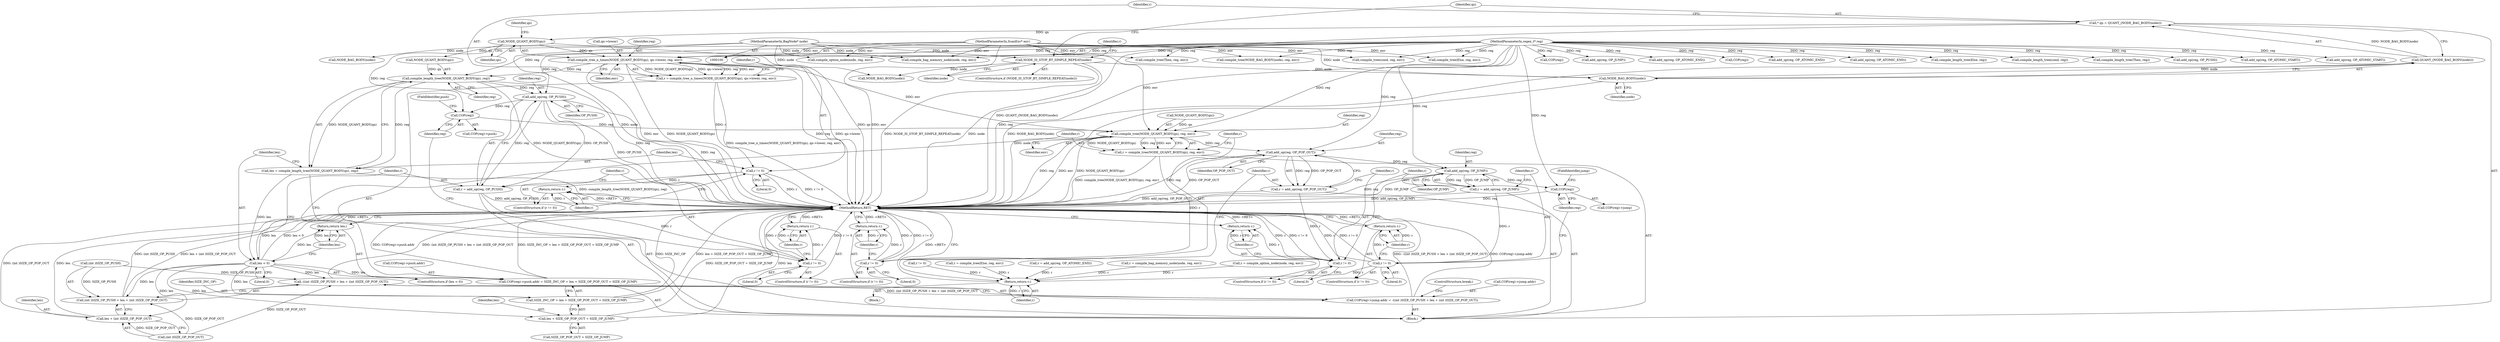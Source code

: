 digraph "0_oniguruma_c509265c5f6ae7264f7b8a8aae1cfa5fc59d108c@pointer" {
"1000141" [label="(Call,compile_tree_n_times(NODE_QUANT_BODY(qn), qn->lower, reg, env))"];
"1000142" [label="(Call,NODE_QUANT_BODY(qn))"];
"1000134" [label="(Call,* qn = QUANT_(NODE_BAG_BODY(node)))"];
"1000136" [label="(Call,QUANT_(NODE_BAG_BODY(node)))"];
"1000137" [label="(Call,NODE_BAG_BODY(node))"];
"1000130" [label="(Call,NODE_IS_STOP_BT_SIMPLE_REPEAT(node))"];
"1000101" [label="(MethodParameterIn,BagNode* node)"];
"1000102" [label="(MethodParameterIn,regex_t* reg)"];
"1000103" [label="(MethodParameterIn,ScanEnv* env)"];
"1000139" [label="(Call,r = compile_tree_n_times(NODE_QUANT_BODY(qn), qn->lower, reg, env))"];
"1000150" [label="(Call,r != 0)"];
"1000153" [label="(Return,return r;)"];
"1000157" [label="(Call,compile_length_tree(NODE_QUANT_BODY(qn), reg))"];
"1000155" [label="(Call,len = compile_length_tree(NODE_QUANT_BODY(qn), reg))"];
"1000162" [label="(Call,len < 0)"];
"1000165" [label="(Return,return len;)"];
"1000178" [label="(Call,COP(reg)->push.addr = SIZE_INC_OP + len + SIZE_OP_POP_OUT + SIZE_OP_JUMP)"];
"1000185" [label="(Call,SIZE_INC_OP + len + SIZE_OP_POP_OUT + SIZE_OP_JUMP)"];
"1000187" [label="(Call,len + SIZE_OP_POP_OUT + SIZE_OP_JUMP)"];
"1000234" [label="(Call,-((int )SIZE_OP_PUSH + len + (int )SIZE_OP_POP_OUT))"];
"1000227" [label="(Call,COP(reg)->jump.addr = -((int )SIZE_OP_PUSH + len + (int )SIZE_OP_POP_OUT))"];
"1000235" [label="(Call,(int )SIZE_OP_PUSH + len + (int )SIZE_OP_POP_OUT)"];
"1000239" [label="(Call,len + (int )SIZE_OP_POP_OUT)"];
"1000169" [label="(Call,add_op(reg, OP_PUSH))"];
"1000167" [label="(Call,r = add_op(reg, OP_PUSH))"];
"1000173" [label="(Call,r != 0)"];
"1000176" [label="(Return,return r;)"];
"1000181" [label="(Call,COP(reg))"];
"1000194" [label="(Call,compile_tree(NODE_QUANT_BODY(qn), reg, env))"];
"1000192" [label="(Call,r = compile_tree(NODE_QUANT_BODY(qn), reg, env))"];
"1000200" [label="(Call,r != 0)"];
"1000203" [label="(Return,return r;)"];
"1000207" [label="(Call,add_op(reg, OP_POP_OUT))"];
"1000205" [label="(Call,r = add_op(reg, OP_POP_OUT))"];
"1000211" [label="(Call,r != 0)"];
"1000214" [label="(Return,return r;)"];
"1000218" [label="(Call,add_op(reg, OP_JUMP))"];
"1000216" [label="(Call,r = add_op(reg, OP_JUMP))"];
"1000222" [label="(Call,r != 0)"];
"1000225" [label="(Return,return r;)"];
"1000477" [label="(Return,return r;)"];
"1000230" [label="(Call,COP(reg))"];
"1000183" [label="(FieldIdentifier,push)"];
"1000192" [label="(Call,r = compile_tree(NODE_QUANT_BODY(qn), reg, env))"];
"1000174" [label="(Identifier,r)"];
"1000172" [label="(ControlStructure,if (r != 0))"];
"1000187" [label="(Call,len + SIZE_OP_POP_OUT + SIZE_OP_JUMP)"];
"1000194" [label="(Call,compile_tree(NODE_QUANT_BODY(qn), reg, env))"];
"1000175" [label="(Literal,0)"];
"1000178" [label="(Call,COP(reg)->push.addr = SIZE_INC_OP + len + SIZE_OP_POP_OUT + SIZE_OP_JUMP)"];
"1000123" [label="(Call,compile_option_node(node, reg, env))"];
"1000144" [label="(Call,qn->lower)"];
"1000156" [label="(Identifier,len)"];
"1000216" [label="(Call,r = add_op(reg, OP_JUMP))"];
"1000151" [label="(Identifier,r)"];
"1000165" [label="(Return,return len;)"];
"1000213" [label="(Literal,0)"];
"1000259" [label="(Call,compile_tree(NODE_BAG_BODY(node), reg, env))"];
"1000208" [label="(Identifier,reg)"];
"1000202" [label="(Literal,0)"];
"1000168" [label="(Identifier,r)"];
"1000239" [label="(Call,len + (int )SIZE_OP_POP_OUT)"];
"1000247" [label="(Identifier,r)"];
"1000224" [label="(Literal,0)"];
"1000161" [label="(ControlStructure,if (len < 0))"];
"1000186" [label="(Identifier,SIZE_INC_OP)"];
"1000217" [label="(Identifier,r)"];
"1000148" [label="(Identifier,env)"];
"1000139" [label="(Call,r = compile_tree_n_times(NODE_QUANT_BODY(qn), qn->lower, reg, env))"];
"1000176" [label="(Return,return r;)"];
"1000145" [label="(Identifier,qn)"];
"1000367" [label="(Call,COP(reg))"];
"1000220" [label="(Identifier,OP_JUMP)"];
"1000101" [label="(MethodParameterIn,BagNode* node)"];
"1000158" [label="(Call,NODE_QUANT_BODY(qn))"];
"1000434" [label="(Call,add_op(reg, OP_JUMP))"];
"1000199" [label="(ControlStructure,if (r != 0))"];
"1000212" [label="(Identifier,r)"];
"1000200" [label="(Call,r != 0)"];
"1000388" [label="(Call,add_op(reg, OP_ATOMIC_END))"];
"1000477" [label="(Return,return r;)"];
"1000197" [label="(Identifier,reg)"];
"1000472" [label="(Call,compile_tree(Else, reg, env))"];
"1000240" [label="(Identifier,len)"];
"1000143" [label="(Identifier,qn)"];
"1000285" [label="(Call,NODE_BAG_BODY(node))"];
"1000235" [label="(Call,(int )SIZE_OP_PUSH + len + (int )SIZE_OP_POP_OUT)"];
"1000478" [label="(Identifier,r)"];
"1000171" [label="(Identifier,OP_PUSH)"];
"1000162" [label="(Call,len < 0)"];
"1000231" [label="(Identifier,reg)"];
"1000104" [label="(Block,)"];
"1000140" [label="(Identifier,r)"];
"1000446" [label="(Call,COP(reg))"];
"1000137" [label="(Call,NODE_BAG_BODY(node))"];
"1000223" [label="(Identifier,r)"];
"1000230" [label="(Call,COP(reg))"];
"1000206" [label="(Identifier,r)"];
"1000229" [label="(Call,COP(reg)->jump)"];
"1000103" [label="(MethodParameterIn,ScanEnv* env)"];
"1000166" [label="(Identifier,len)"];
"1000272" [label="(Call,add_op(reg, OP_ATOMIC_END))"];
"1000470" [label="(Call,r = compile_tree(Else, reg, env))"];
"1000479" [label="(MethodReturn,RET)"];
"1000457" [label="(Call,add_op(reg, OP_ATOMIC_END))"];
"1000275" [label="(ControlStructure,break;)"];
"1000215" [label="(Identifier,r)"];
"1000218" [label="(Call,add_op(reg, OP_JUMP))"];
"1000210" [label="(ControlStructure,if (r != 0))"];
"1000221" [label="(ControlStructure,if (r != 0))"];
"1000169" [label="(Call,add_op(reg, OP_PUSH))"];
"1000185" [label="(Call,SIZE_INC_OP + len + SIZE_OP_POP_OUT + SIZE_OP_JUMP)"];
"1000419" [label="(Call,compile_length_tree(Else, reg))"];
"1000205" [label="(Call,r = add_op(reg, OP_POP_OUT))"];
"1000193" [label="(Identifier,r)"];
"1000147" [label="(Identifier,reg)"];
"1000177" [label="(Identifier,r)"];
"1000182" [label="(Identifier,reg)"];
"1000219" [label="(Identifier,reg)"];
"1000222" [label="(Call,r != 0)"];
"1000138" [label="(Identifier,node)"];
"1000141" [label="(Call,compile_tree_n_times(NODE_QUANT_BODY(qn), qn->lower, reg, env))"];
"1000149" [label="(ControlStructure,if (r != 0))"];
"1000155" [label="(Call,len = compile_length_tree(NODE_QUANT_BODY(qn), reg))"];
"1000130" [label="(Call,NODE_IS_STOP_BT_SIMPLE_REPEAT(node))"];
"1000195" [label="(Call,NODE_QUANT_BODY(qn))"];
"1000241" [label="(Call,(int )SIZE_OP_POP_OUT)"];
"1000102" [label="(MethodParameterIn,regex_t* reg)"];
"1000316" [label="(Call,compile_length_tree(cond, reg))"];
"1000135" [label="(Identifier,qn)"];
"1000201" [label="(Identifier,r)"];
"1000403" [label="(Call,compile_tree(Then, reg, env))"];
"1000170" [label="(Identifier,reg)"];
"1000331" [label="(Call,compile_length_tree(Then, reg))"];
"1000157" [label="(Call,compile_length_tree(NODE_QUANT_BODY(qn), reg))"];
"1000376" [label="(Call,compile_tree(cond, reg, env))"];
"1000232" [label="(FieldIdentifier,jump)"];
"1000270" [label="(Call,r = add_op(reg, OP_ATOMIC_END))"];
"1000132" [label="(Block,)"];
"1000131" [label="(Identifier,node)"];
"1000236" [label="(Call,(int )SIZE_OP_PUSH)"];
"1000154" [label="(Identifier,r)"];
"1000225" [label="(Return,return r;)"];
"1000198" [label="(Identifier,env)"];
"1000209" [label="(Identifier,OP_POP_OUT)"];
"1000163" [label="(Identifier,len)"];
"1000113" [label="(Call,r = compile_bag_memory_node(node, reg, env))"];
"1000115" [label="(Call,compile_bag_memory_node(node, reg, env))"];
"1000227" [label="(Call,COP(reg)->jump.addr = -((int )SIZE_OP_PUSH + len + (int )SIZE_OP_POP_OUT))"];
"1000355" [label="(Call,add_op(reg, OP_PUSH))"];
"1000211" [label="(Call,r != 0)"];
"1000234" [label="(Call,-((int )SIZE_OP_PUSH + len + (int )SIZE_OP_POP_OUT))"];
"1000150" [label="(Call,r != 0)"];
"1000179" [label="(Call,COP(reg)->push.addr)"];
"1000142" [label="(Call,NODE_QUANT_BODY(qn))"];
"1000226" [label="(Identifier,r)"];
"1000181" [label="(Call,COP(reg))"];
"1000214" [label="(Return,return r;)"];
"1000188" [label="(Identifier,len)"];
"1000134" [label="(Call,* qn = QUANT_(NODE_BAG_BODY(node)))"];
"1000121" [label="(Call,r = compile_option_node(node, reg, env))"];
"1000189" [label="(Call,SIZE_OP_POP_OUT + SIZE_OP_JUMP)"];
"1000152" [label="(Literal,0)"];
"1000153" [label="(Return,return r;)"];
"1000173" [label="(Call,r != 0)"];
"1000136" [label="(Call,QUANT_(NODE_BAG_BODY(node)))"];
"1000164" [label="(Literal,0)"];
"1000260" [label="(Call,NODE_BAG_BODY(node))"];
"1000129" [label="(ControlStructure,if (NODE_IS_STOP_BT_SIMPLE_REPEAT(node)))"];
"1000305" [label="(Call,add_op(reg, OP_ATOMIC_START))"];
"1000180" [label="(Call,COP(reg)->push)"];
"1000248" [label="(Call,add_op(reg, OP_ATOMIC_START))"];
"1000207" [label="(Call,add_op(reg, OP_POP_OUT))"];
"1000461" [label="(Call,r != 0)"];
"1000203" [label="(Return,return r;)"];
"1000204" [label="(Identifier,r)"];
"1000160" [label="(Identifier,reg)"];
"1000167" [label="(Call,r = add_op(reg, OP_PUSH))"];
"1000228" [label="(Call,COP(reg)->jump.addr)"];
"1000141" -> "1000139"  [label="AST: "];
"1000141" -> "1000148"  [label="CFG: "];
"1000142" -> "1000141"  [label="AST: "];
"1000144" -> "1000141"  [label="AST: "];
"1000147" -> "1000141"  [label="AST: "];
"1000148" -> "1000141"  [label="AST: "];
"1000139" -> "1000141"  [label="CFG: "];
"1000141" -> "1000479"  [label="DDG: NODE_QUANT_BODY(qn)"];
"1000141" -> "1000479"  [label="DDG: qn->lower"];
"1000141" -> "1000479"  [label="DDG: env"];
"1000141" -> "1000479"  [label="DDG: reg"];
"1000141" -> "1000139"  [label="DDG: NODE_QUANT_BODY(qn)"];
"1000141" -> "1000139"  [label="DDG: qn->lower"];
"1000141" -> "1000139"  [label="DDG: reg"];
"1000141" -> "1000139"  [label="DDG: env"];
"1000142" -> "1000141"  [label="DDG: qn"];
"1000102" -> "1000141"  [label="DDG: reg"];
"1000103" -> "1000141"  [label="DDG: env"];
"1000141" -> "1000157"  [label="DDG: reg"];
"1000141" -> "1000194"  [label="DDG: env"];
"1000142" -> "1000143"  [label="CFG: "];
"1000143" -> "1000142"  [label="AST: "];
"1000145" -> "1000142"  [label="CFG: "];
"1000142" -> "1000479"  [label="DDG: qn"];
"1000134" -> "1000142"  [label="DDG: qn"];
"1000142" -> "1000158"  [label="DDG: qn"];
"1000134" -> "1000132"  [label="AST: "];
"1000134" -> "1000136"  [label="CFG: "];
"1000135" -> "1000134"  [label="AST: "];
"1000136" -> "1000134"  [label="AST: "];
"1000140" -> "1000134"  [label="CFG: "];
"1000134" -> "1000479"  [label="DDG: QUANT_(NODE_BAG_BODY(node))"];
"1000136" -> "1000134"  [label="DDG: NODE_BAG_BODY(node)"];
"1000136" -> "1000137"  [label="CFG: "];
"1000137" -> "1000136"  [label="AST: "];
"1000136" -> "1000479"  [label="DDG: NODE_BAG_BODY(node)"];
"1000137" -> "1000136"  [label="DDG: node"];
"1000137" -> "1000138"  [label="CFG: "];
"1000138" -> "1000137"  [label="AST: "];
"1000137" -> "1000479"  [label="DDG: node"];
"1000130" -> "1000137"  [label="DDG: node"];
"1000101" -> "1000137"  [label="DDG: node"];
"1000130" -> "1000129"  [label="AST: "];
"1000130" -> "1000131"  [label="CFG: "];
"1000131" -> "1000130"  [label="AST: "];
"1000135" -> "1000130"  [label="CFG: "];
"1000247" -> "1000130"  [label="CFG: "];
"1000130" -> "1000479"  [label="DDG: NODE_IS_STOP_BT_SIMPLE_REPEAT(node)"];
"1000130" -> "1000479"  [label="DDG: node"];
"1000101" -> "1000130"  [label="DDG: node"];
"1000130" -> "1000260"  [label="DDG: node"];
"1000101" -> "1000100"  [label="AST: "];
"1000101" -> "1000479"  [label="DDG: node"];
"1000101" -> "1000115"  [label="DDG: node"];
"1000101" -> "1000123"  [label="DDG: node"];
"1000101" -> "1000260"  [label="DDG: node"];
"1000101" -> "1000285"  [label="DDG: node"];
"1000102" -> "1000100"  [label="AST: "];
"1000102" -> "1000479"  [label="DDG: reg"];
"1000102" -> "1000115"  [label="DDG: reg"];
"1000102" -> "1000123"  [label="DDG: reg"];
"1000102" -> "1000157"  [label="DDG: reg"];
"1000102" -> "1000169"  [label="DDG: reg"];
"1000102" -> "1000181"  [label="DDG: reg"];
"1000102" -> "1000194"  [label="DDG: reg"];
"1000102" -> "1000207"  [label="DDG: reg"];
"1000102" -> "1000218"  [label="DDG: reg"];
"1000102" -> "1000230"  [label="DDG: reg"];
"1000102" -> "1000248"  [label="DDG: reg"];
"1000102" -> "1000259"  [label="DDG: reg"];
"1000102" -> "1000272"  [label="DDG: reg"];
"1000102" -> "1000305"  [label="DDG: reg"];
"1000102" -> "1000316"  [label="DDG: reg"];
"1000102" -> "1000331"  [label="DDG: reg"];
"1000102" -> "1000355"  [label="DDG: reg"];
"1000102" -> "1000367"  [label="DDG: reg"];
"1000102" -> "1000376"  [label="DDG: reg"];
"1000102" -> "1000388"  [label="DDG: reg"];
"1000102" -> "1000403"  [label="DDG: reg"];
"1000102" -> "1000419"  [label="DDG: reg"];
"1000102" -> "1000434"  [label="DDG: reg"];
"1000102" -> "1000446"  [label="DDG: reg"];
"1000102" -> "1000457"  [label="DDG: reg"];
"1000102" -> "1000472"  [label="DDG: reg"];
"1000103" -> "1000100"  [label="AST: "];
"1000103" -> "1000479"  [label="DDG: env"];
"1000103" -> "1000115"  [label="DDG: env"];
"1000103" -> "1000123"  [label="DDG: env"];
"1000103" -> "1000194"  [label="DDG: env"];
"1000103" -> "1000259"  [label="DDG: env"];
"1000103" -> "1000376"  [label="DDG: env"];
"1000103" -> "1000403"  [label="DDG: env"];
"1000103" -> "1000472"  [label="DDG: env"];
"1000139" -> "1000132"  [label="AST: "];
"1000140" -> "1000139"  [label="AST: "];
"1000151" -> "1000139"  [label="CFG: "];
"1000139" -> "1000479"  [label="DDG: compile_tree_n_times(NODE_QUANT_BODY(qn), qn->lower, reg, env)"];
"1000139" -> "1000150"  [label="DDG: r"];
"1000150" -> "1000149"  [label="AST: "];
"1000150" -> "1000152"  [label="CFG: "];
"1000151" -> "1000150"  [label="AST: "];
"1000152" -> "1000150"  [label="AST: "];
"1000154" -> "1000150"  [label="CFG: "];
"1000156" -> "1000150"  [label="CFG: "];
"1000150" -> "1000479"  [label="DDG: r"];
"1000150" -> "1000479"  [label="DDG: r != 0"];
"1000150" -> "1000153"  [label="DDG: r"];
"1000153" -> "1000149"  [label="AST: "];
"1000153" -> "1000154"  [label="CFG: "];
"1000154" -> "1000153"  [label="AST: "];
"1000479" -> "1000153"  [label="CFG: "];
"1000153" -> "1000479"  [label="DDG: <RET>"];
"1000154" -> "1000153"  [label="DDG: r"];
"1000157" -> "1000155"  [label="AST: "];
"1000157" -> "1000160"  [label="CFG: "];
"1000158" -> "1000157"  [label="AST: "];
"1000160" -> "1000157"  [label="AST: "];
"1000155" -> "1000157"  [label="CFG: "];
"1000157" -> "1000479"  [label="DDG: reg"];
"1000157" -> "1000479"  [label="DDG: NODE_QUANT_BODY(qn)"];
"1000157" -> "1000155"  [label="DDG: NODE_QUANT_BODY(qn)"];
"1000157" -> "1000155"  [label="DDG: reg"];
"1000158" -> "1000157"  [label="DDG: qn"];
"1000157" -> "1000169"  [label="DDG: reg"];
"1000155" -> "1000132"  [label="AST: "];
"1000156" -> "1000155"  [label="AST: "];
"1000163" -> "1000155"  [label="CFG: "];
"1000155" -> "1000479"  [label="DDG: compile_length_tree(NODE_QUANT_BODY(qn), reg)"];
"1000155" -> "1000162"  [label="DDG: len"];
"1000162" -> "1000161"  [label="AST: "];
"1000162" -> "1000164"  [label="CFG: "];
"1000163" -> "1000162"  [label="AST: "];
"1000164" -> "1000162"  [label="AST: "];
"1000166" -> "1000162"  [label="CFG: "];
"1000168" -> "1000162"  [label="CFG: "];
"1000162" -> "1000479"  [label="DDG: len"];
"1000162" -> "1000479"  [label="DDG: len < 0"];
"1000162" -> "1000165"  [label="DDG: len"];
"1000162" -> "1000178"  [label="DDG: len"];
"1000162" -> "1000185"  [label="DDG: len"];
"1000162" -> "1000187"  [label="DDG: len"];
"1000162" -> "1000234"  [label="DDG: len"];
"1000162" -> "1000235"  [label="DDG: len"];
"1000162" -> "1000239"  [label="DDG: len"];
"1000165" -> "1000161"  [label="AST: "];
"1000165" -> "1000166"  [label="CFG: "];
"1000166" -> "1000165"  [label="AST: "];
"1000479" -> "1000165"  [label="CFG: "];
"1000165" -> "1000479"  [label="DDG: <RET>"];
"1000166" -> "1000165"  [label="DDG: len"];
"1000178" -> "1000132"  [label="AST: "];
"1000178" -> "1000185"  [label="CFG: "];
"1000179" -> "1000178"  [label="AST: "];
"1000185" -> "1000178"  [label="AST: "];
"1000193" -> "1000178"  [label="CFG: "];
"1000178" -> "1000479"  [label="DDG: SIZE_INC_OP + len + SIZE_OP_POP_OUT + SIZE_OP_JUMP"];
"1000178" -> "1000479"  [label="DDG: COP(reg)->push.addr"];
"1000185" -> "1000187"  [label="CFG: "];
"1000186" -> "1000185"  [label="AST: "];
"1000187" -> "1000185"  [label="AST: "];
"1000185" -> "1000479"  [label="DDG: SIZE_INC_OP"];
"1000185" -> "1000479"  [label="DDG: len + SIZE_OP_POP_OUT + SIZE_OP_JUMP"];
"1000187" -> "1000189"  [label="CFG: "];
"1000188" -> "1000187"  [label="AST: "];
"1000189" -> "1000187"  [label="AST: "];
"1000187" -> "1000479"  [label="DDG: len"];
"1000187" -> "1000479"  [label="DDG: SIZE_OP_POP_OUT + SIZE_OP_JUMP"];
"1000234" -> "1000227"  [label="AST: "];
"1000234" -> "1000235"  [label="CFG: "];
"1000235" -> "1000234"  [label="AST: "];
"1000227" -> "1000234"  [label="CFG: "];
"1000234" -> "1000479"  [label="DDG: (int )SIZE_OP_PUSH + len + (int )SIZE_OP_POP_OUT"];
"1000234" -> "1000227"  [label="DDG: (int )SIZE_OP_PUSH + len + (int )SIZE_OP_POP_OUT"];
"1000236" -> "1000234"  [label="DDG: SIZE_OP_PUSH"];
"1000241" -> "1000234"  [label="DDG: SIZE_OP_POP_OUT"];
"1000227" -> "1000132"  [label="AST: "];
"1000228" -> "1000227"  [label="AST: "];
"1000275" -> "1000227"  [label="CFG: "];
"1000227" -> "1000479"  [label="DDG: COP(reg)->jump.addr"];
"1000227" -> "1000479"  [label="DDG: -((int )SIZE_OP_PUSH + len + (int )SIZE_OP_POP_OUT)"];
"1000235" -> "1000239"  [label="CFG: "];
"1000236" -> "1000235"  [label="AST: "];
"1000239" -> "1000235"  [label="AST: "];
"1000235" -> "1000479"  [label="DDG: len + (int )SIZE_OP_POP_OUT"];
"1000235" -> "1000479"  [label="DDG: (int )SIZE_OP_PUSH"];
"1000236" -> "1000235"  [label="DDG: SIZE_OP_PUSH"];
"1000241" -> "1000235"  [label="DDG: SIZE_OP_POP_OUT"];
"1000239" -> "1000241"  [label="CFG: "];
"1000240" -> "1000239"  [label="AST: "];
"1000241" -> "1000239"  [label="AST: "];
"1000239" -> "1000479"  [label="DDG: len"];
"1000239" -> "1000479"  [label="DDG: (int )SIZE_OP_POP_OUT"];
"1000241" -> "1000239"  [label="DDG: SIZE_OP_POP_OUT"];
"1000169" -> "1000167"  [label="AST: "];
"1000169" -> "1000171"  [label="CFG: "];
"1000170" -> "1000169"  [label="AST: "];
"1000171" -> "1000169"  [label="AST: "];
"1000167" -> "1000169"  [label="CFG: "];
"1000169" -> "1000479"  [label="DDG: OP_PUSH"];
"1000169" -> "1000479"  [label="DDG: reg"];
"1000169" -> "1000167"  [label="DDG: reg"];
"1000169" -> "1000167"  [label="DDG: OP_PUSH"];
"1000169" -> "1000181"  [label="DDG: reg"];
"1000167" -> "1000132"  [label="AST: "];
"1000168" -> "1000167"  [label="AST: "];
"1000174" -> "1000167"  [label="CFG: "];
"1000167" -> "1000479"  [label="DDG: add_op(reg, OP_PUSH)"];
"1000167" -> "1000173"  [label="DDG: r"];
"1000173" -> "1000172"  [label="AST: "];
"1000173" -> "1000175"  [label="CFG: "];
"1000174" -> "1000173"  [label="AST: "];
"1000175" -> "1000173"  [label="AST: "];
"1000177" -> "1000173"  [label="CFG: "];
"1000182" -> "1000173"  [label="CFG: "];
"1000173" -> "1000479"  [label="DDG: r != 0"];
"1000173" -> "1000479"  [label="DDG: r"];
"1000173" -> "1000176"  [label="DDG: r"];
"1000176" -> "1000172"  [label="AST: "];
"1000176" -> "1000177"  [label="CFG: "];
"1000177" -> "1000176"  [label="AST: "];
"1000479" -> "1000176"  [label="CFG: "];
"1000176" -> "1000479"  [label="DDG: <RET>"];
"1000177" -> "1000176"  [label="DDG: r"];
"1000181" -> "1000180"  [label="AST: "];
"1000181" -> "1000182"  [label="CFG: "];
"1000182" -> "1000181"  [label="AST: "];
"1000183" -> "1000181"  [label="CFG: "];
"1000181" -> "1000194"  [label="DDG: reg"];
"1000194" -> "1000192"  [label="AST: "];
"1000194" -> "1000198"  [label="CFG: "];
"1000195" -> "1000194"  [label="AST: "];
"1000197" -> "1000194"  [label="AST: "];
"1000198" -> "1000194"  [label="AST: "];
"1000192" -> "1000194"  [label="CFG: "];
"1000194" -> "1000479"  [label="DDG: NODE_QUANT_BODY(qn)"];
"1000194" -> "1000479"  [label="DDG: reg"];
"1000194" -> "1000479"  [label="DDG: env"];
"1000194" -> "1000192"  [label="DDG: NODE_QUANT_BODY(qn)"];
"1000194" -> "1000192"  [label="DDG: reg"];
"1000194" -> "1000192"  [label="DDG: env"];
"1000195" -> "1000194"  [label="DDG: qn"];
"1000194" -> "1000207"  [label="DDG: reg"];
"1000192" -> "1000132"  [label="AST: "];
"1000193" -> "1000192"  [label="AST: "];
"1000201" -> "1000192"  [label="CFG: "];
"1000192" -> "1000479"  [label="DDG: compile_tree(NODE_QUANT_BODY(qn), reg, env)"];
"1000192" -> "1000200"  [label="DDG: r"];
"1000200" -> "1000199"  [label="AST: "];
"1000200" -> "1000202"  [label="CFG: "];
"1000201" -> "1000200"  [label="AST: "];
"1000202" -> "1000200"  [label="AST: "];
"1000204" -> "1000200"  [label="CFG: "];
"1000206" -> "1000200"  [label="CFG: "];
"1000200" -> "1000479"  [label="DDG: r"];
"1000200" -> "1000479"  [label="DDG: r != 0"];
"1000200" -> "1000203"  [label="DDG: r"];
"1000203" -> "1000199"  [label="AST: "];
"1000203" -> "1000204"  [label="CFG: "];
"1000204" -> "1000203"  [label="AST: "];
"1000479" -> "1000203"  [label="CFG: "];
"1000203" -> "1000479"  [label="DDG: <RET>"];
"1000204" -> "1000203"  [label="DDG: r"];
"1000207" -> "1000205"  [label="AST: "];
"1000207" -> "1000209"  [label="CFG: "];
"1000208" -> "1000207"  [label="AST: "];
"1000209" -> "1000207"  [label="AST: "];
"1000205" -> "1000207"  [label="CFG: "];
"1000207" -> "1000479"  [label="DDG: OP_POP_OUT"];
"1000207" -> "1000479"  [label="DDG: reg"];
"1000207" -> "1000205"  [label="DDG: reg"];
"1000207" -> "1000205"  [label="DDG: OP_POP_OUT"];
"1000207" -> "1000218"  [label="DDG: reg"];
"1000205" -> "1000132"  [label="AST: "];
"1000206" -> "1000205"  [label="AST: "];
"1000212" -> "1000205"  [label="CFG: "];
"1000205" -> "1000479"  [label="DDG: add_op(reg, OP_POP_OUT)"];
"1000205" -> "1000211"  [label="DDG: r"];
"1000211" -> "1000210"  [label="AST: "];
"1000211" -> "1000213"  [label="CFG: "];
"1000212" -> "1000211"  [label="AST: "];
"1000213" -> "1000211"  [label="AST: "];
"1000215" -> "1000211"  [label="CFG: "];
"1000217" -> "1000211"  [label="CFG: "];
"1000211" -> "1000479"  [label="DDG: r"];
"1000211" -> "1000479"  [label="DDG: r != 0"];
"1000211" -> "1000214"  [label="DDG: r"];
"1000214" -> "1000210"  [label="AST: "];
"1000214" -> "1000215"  [label="CFG: "];
"1000215" -> "1000214"  [label="AST: "];
"1000479" -> "1000214"  [label="CFG: "];
"1000214" -> "1000479"  [label="DDG: <RET>"];
"1000215" -> "1000214"  [label="DDG: r"];
"1000218" -> "1000216"  [label="AST: "];
"1000218" -> "1000220"  [label="CFG: "];
"1000219" -> "1000218"  [label="AST: "];
"1000220" -> "1000218"  [label="AST: "];
"1000216" -> "1000218"  [label="CFG: "];
"1000218" -> "1000479"  [label="DDG: reg"];
"1000218" -> "1000479"  [label="DDG: OP_JUMP"];
"1000218" -> "1000216"  [label="DDG: reg"];
"1000218" -> "1000216"  [label="DDG: OP_JUMP"];
"1000218" -> "1000230"  [label="DDG: reg"];
"1000216" -> "1000132"  [label="AST: "];
"1000217" -> "1000216"  [label="AST: "];
"1000223" -> "1000216"  [label="CFG: "];
"1000216" -> "1000479"  [label="DDG: add_op(reg, OP_JUMP)"];
"1000216" -> "1000222"  [label="DDG: r"];
"1000222" -> "1000221"  [label="AST: "];
"1000222" -> "1000224"  [label="CFG: "];
"1000223" -> "1000222"  [label="AST: "];
"1000224" -> "1000222"  [label="AST: "];
"1000226" -> "1000222"  [label="CFG: "];
"1000231" -> "1000222"  [label="CFG: "];
"1000222" -> "1000479"  [label="DDG: r"];
"1000222" -> "1000479"  [label="DDG: r != 0"];
"1000222" -> "1000225"  [label="DDG: r"];
"1000222" -> "1000477"  [label="DDG: r"];
"1000225" -> "1000221"  [label="AST: "];
"1000225" -> "1000226"  [label="CFG: "];
"1000226" -> "1000225"  [label="AST: "];
"1000479" -> "1000225"  [label="CFG: "];
"1000225" -> "1000479"  [label="DDG: <RET>"];
"1000226" -> "1000225"  [label="DDG: r"];
"1000477" -> "1000104"  [label="AST: "];
"1000477" -> "1000478"  [label="CFG: "];
"1000478" -> "1000477"  [label="AST: "];
"1000479" -> "1000477"  [label="CFG: "];
"1000477" -> "1000479"  [label="DDG: <RET>"];
"1000478" -> "1000477"  [label="DDG: r"];
"1000113" -> "1000477"  [label="DDG: r"];
"1000470" -> "1000477"  [label="DDG: r"];
"1000270" -> "1000477"  [label="DDG: r"];
"1000121" -> "1000477"  [label="DDG: r"];
"1000461" -> "1000477"  [label="DDG: r"];
"1000230" -> "1000229"  [label="AST: "];
"1000230" -> "1000231"  [label="CFG: "];
"1000231" -> "1000230"  [label="AST: "];
"1000232" -> "1000230"  [label="CFG: "];
"1000230" -> "1000479"  [label="DDG: reg"];
}
